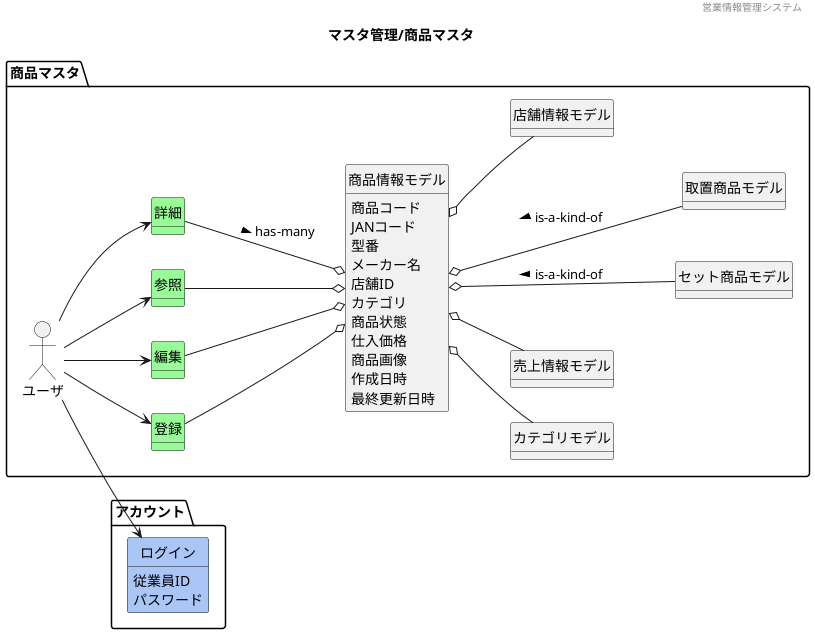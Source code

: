 @startuml images/マスタ管理/商品マスタ
' ヘッダー
header 営業情報管理システム
' タイトル
title マスタ管理/商品マスタ
' 
hide circle
' 
hide method
left to right direction

package "アカウント"{
    class "ログイン" #A9C6F6

}

package "商品マスタ" {
    'ユーザや外部システム
    mix_actor "ユーザ"
    class "登録" #98fb98
    class "編集" #98fb98
    class "参照" #98fb98
    class "詳細" #98fb98
    ' メインのモデルは赤
    class "商品情報モデル" #F5A9BC
    class "カテゴリモデル" 
    ' package "ベンチマークマスタ"{
    '     class "GPUベンチマークモデル"
    '     class "CPUベンチマークモデル"
    ' }
    class "商品情報モデル"
    class "売上情報モデル" 
    class "セット商品モデル"
    class "取置商品モデル"
    class "店舗情報モデル"

    'モデル同士の関係
    ユーザ --> 参照
    ユーザ --> 登録
    ユーザ --> 編集
    ユーザ --> 詳細
    ユーザ --> ログイン
    参照 --o 商品情報モデル
    登録 --o 商品情報モデル 
    編集 --o 商品情報モデル 
    詳細 --o 商品情報モデル : > has-many
    商品情報モデル o-- カテゴリモデル
    商品情報モデル o-- 売上情報モデル
    商品情報モデル o--- 取置商品モデル : < is-a-kind-of

    商品情報モデル o--- セット商品モデル : < is-a-kind-of
    商品情報モデル o-- 店舗情報モデル
    'ドメインクラスの属性
    ログイン : 従業員ID

    ログイン : パスワード
    商品情報モデル : 商品コード
    商品情報モデル : JANコード
    商品情報モデル : 型番
    商品情報モデル : メーカー名
    商品情報モデル : 店舗ID
    商品情報モデル : カテゴリ
    商品情報モデル : 商品状態    
    商品情報モデル : 仕入価格
    商品情報モデル : 商品画像
    商品情報モデル : 作成日時
    商品情報モデル : 最終更新日時
}




@enduml